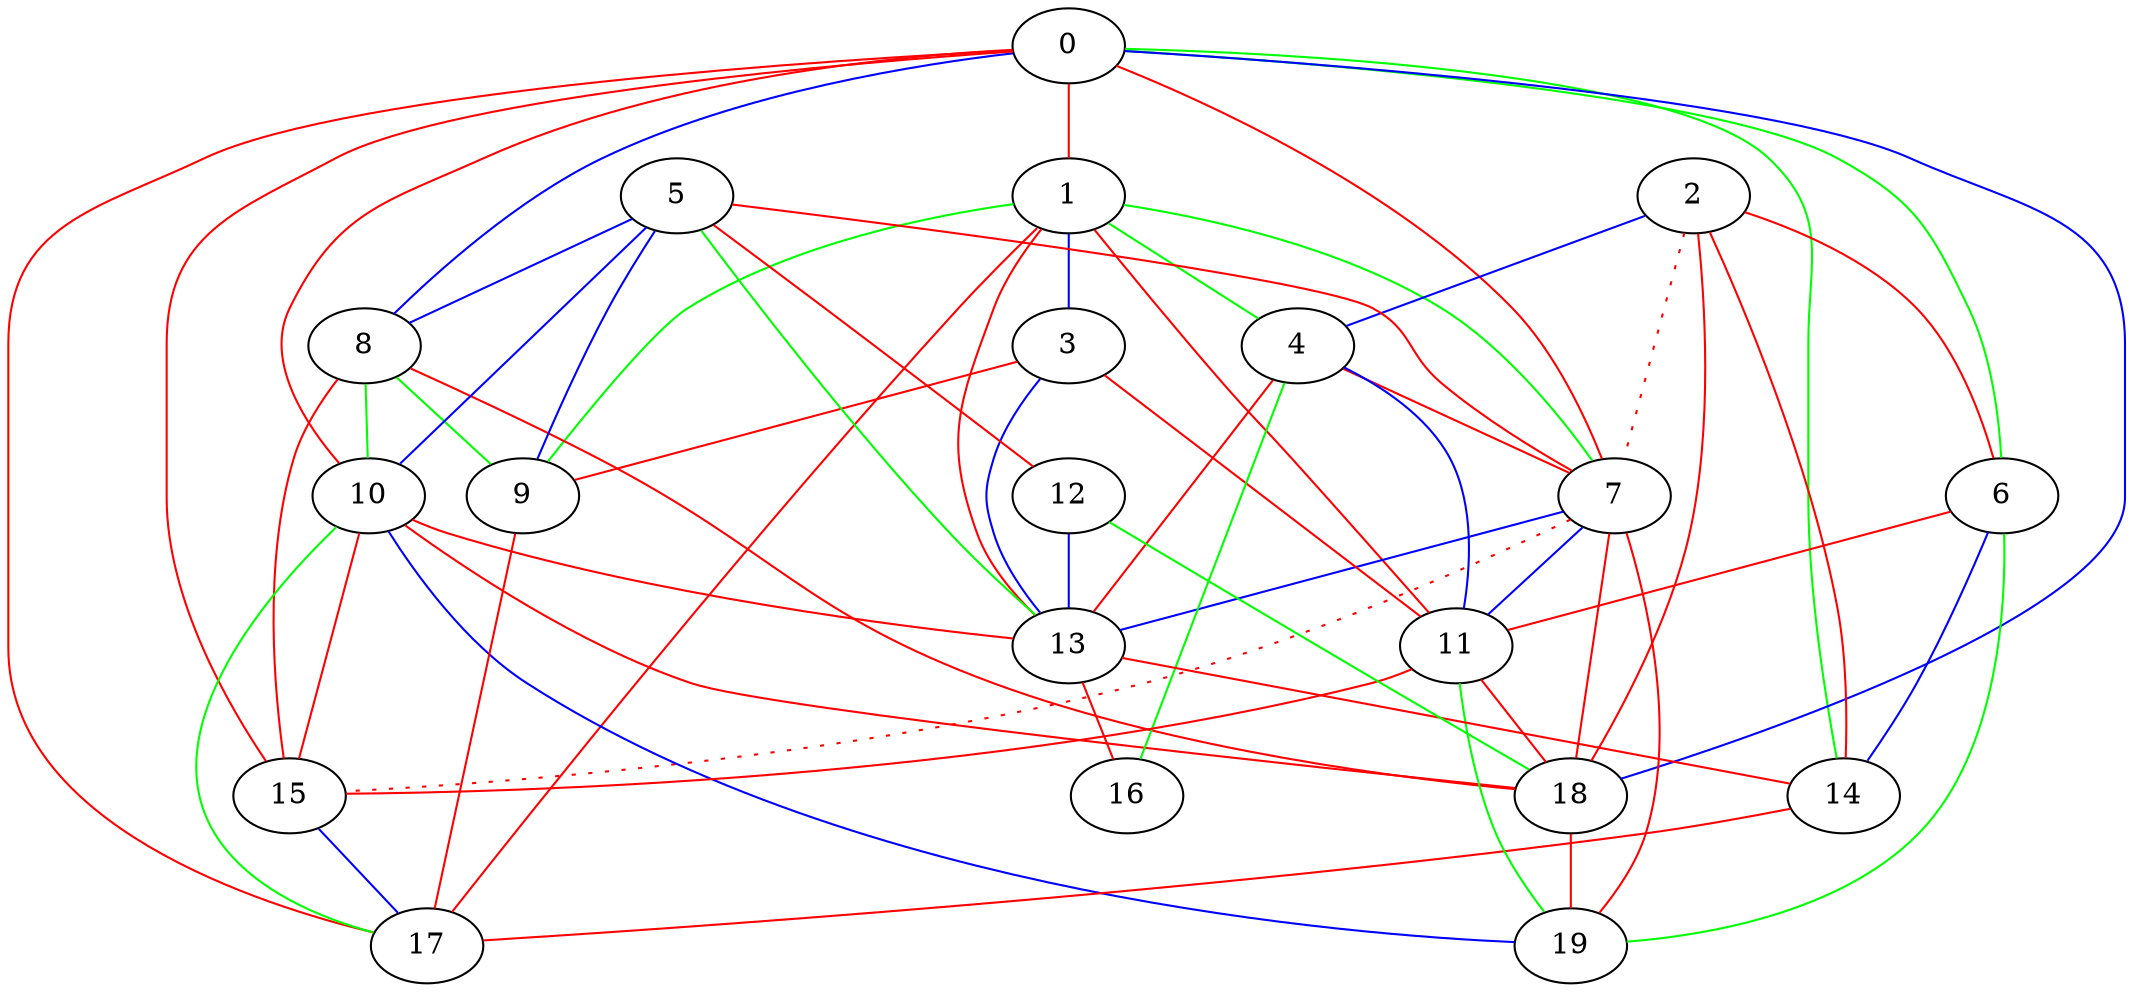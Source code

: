 graph colour1 {
      0 -- 1 [color=red] ;
      0 -- 6 [color=green] ;
      0 -- 7 [color=red] ;
      0 -- 8 [color=blue] ;
      0 -- 10 [color=red] ;
      0 -- 14 [color=green] ;
      0 -- 15 [color=red] ;
      0 -- 17 [color=red] ;
      0 -- 18 [color=blue] ;
      1 -- 3 [color=blue] ;
      1 -- 4 [color=green] ;
      1 -- 7 [color=green] ;
      1 -- 9 [color=green] ;
      1 -- 11 [color=red] ;
      1 -- 13 [color=red] ;
      1 -- 17 [color=red] ;
      2 -- 4 [color=blue] ;
      2 -- 6 [color=red] ;
      2 -- 7 [style=dotted, color=red] ;
      2 -- 14 [color=red] ;
      2 -- 18 [color=red] ;
      3 -- 9 [color=red] ;
      3 -- 11 [color=red] ;
      3 -- 13 [color=blue] ;
      4 -- 7 [color=red] ;
      4 -- 11 [color=blue] ;
      4 -- 13 [color=red] ;
      4 -- 16 [color=green] ;
      5 -- 7 [color=red] ;
      5 -- 8 [color=blue] ;
      5 -- 9 [color=blue] ;
      5 -- 10 [color=blue] ;
      5 -- 12 [color=red] ;
      5 -- 13 [color=green] ;
      6 -- 11 [color=red] ;
      6 -- 14 [color=blue] ;
      6 -- 19 [color=green] ;
      7 -- 11 [color=blue] ;
      7 -- 13 [color=blue] ;
      7 -- 15 [style=dotted, color=red] ;
      7 -- 18 [color=red] ;
      7 -- 19 [color=red] ;
      8 -- 9 [color=green] ;
      8 -- 10 [color=green] ;
      8 -- 15 [color=red] ;
      8 -- 18 [color=red] ;
      9 -- 17 [color=red] ;
      10 -- 13 [color=red] ;
      10 -- 15 [color=red] ;
      10 -- 17 [color=green] ;
      10 -- 18 [color=red] ;
      10 -- 19 [color=blue] ;
      11 -- 15 [color=red] ;
      11 -- 18 [color=red] ;
      11 -- 19 [color=green] ;
      12 -- 13 [color=blue] ;
      12 -- 18 [color=green] ;
      13 -- 14 [color=red] ;
      13 -- 16 [color=red] ;
      14 -- 17 [color=red] ;
      15 -- 17 [color=blue] ;
      16 ;
      17 ;
      18 -- 19 [color=red] ;
      19 
}